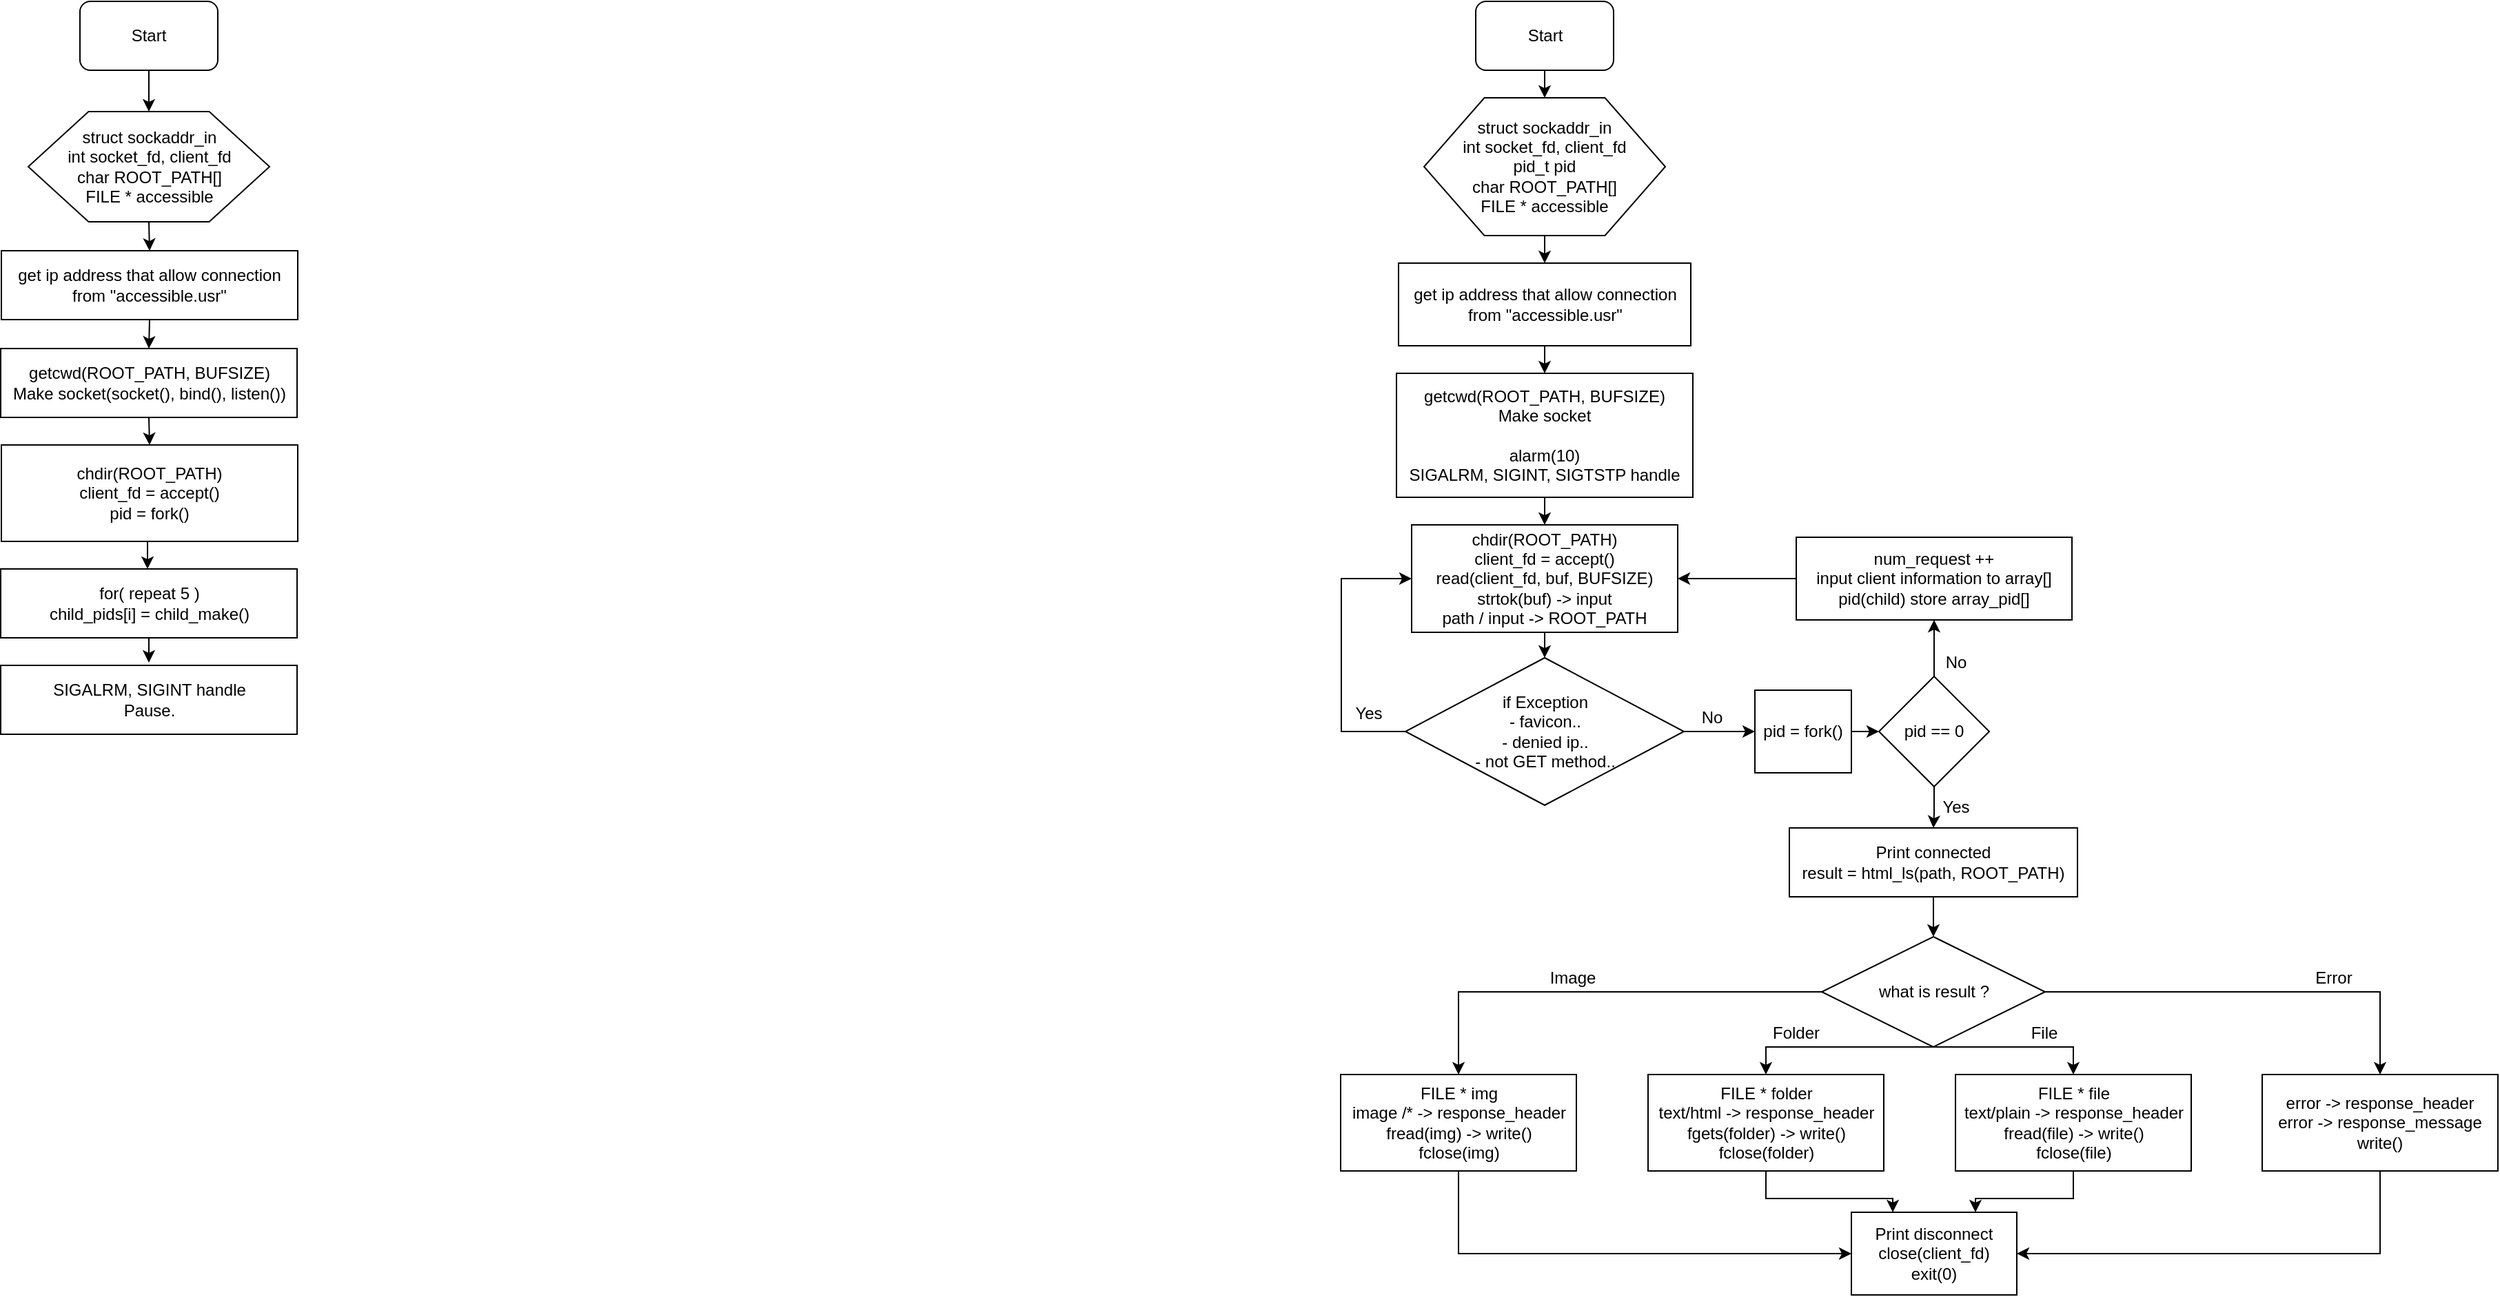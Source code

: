 <mxfile version="10.6.9" type="device"><diagram id="ySqK_PCgRfJZwXd0ZLWy" name="Page-1"><mxGraphModel dx="752" dy="1075" grid="1" gridSize="10" guides="1" tooltips="1" connect="1" arrows="1" fold="1" page="1" pageScale="1" pageWidth="3300" pageHeight="4681" math="0" shadow="0"><root><mxCell id="0"/><mxCell id="1" parent="0"/><mxCell id="ys9wjR24iUIvzDLq7uwX-43" style="edgeStyle=orthogonalEdgeStyle;rounded=0;orthogonalLoop=1;jettySize=auto;html=1;exitX=0.5;exitY=1;exitDx=0;exitDy=0;entryX=0.5;entryY=0;entryDx=0;entryDy=0;" parent="1" source="ys9wjR24iUIvzDLq7uwX-1" target="ys9wjR24iUIvzDLq7uwX-4" edge="1"><mxGeometry relative="1" as="geometry"/></mxCell><mxCell id="ys9wjR24iUIvzDLq7uwX-1" value="Start&lt;br&gt;" style="rounded=1;whiteSpace=wrap;html=1;" parent="1" vertex="1"><mxGeometry x="275" y="60" width="100" height="50" as="geometry"/></mxCell><mxCell id="ELTkBMlIexuD2STtc9UU-3" style="edgeStyle=orthogonalEdgeStyle;rounded=0;orthogonalLoop=1;jettySize=auto;html=1;exitX=0.5;exitY=1;exitDx=0;exitDy=0;entryX=0.5;entryY=0;entryDx=0;entryDy=0;" edge="1" parent="1" source="ys9wjR24iUIvzDLq7uwX-4" target="ELTkBMlIexuD2STtc9UU-1"><mxGeometry relative="1" as="geometry"/></mxCell><mxCell id="ys9wjR24iUIvzDLq7uwX-4" value="struct sockaddr_in&lt;br&gt;int socket_fd, client_fd&lt;br&gt;char ROOT_PATH[]&lt;br&gt;FILE * accessible&lt;br&gt;" style="shape=hexagon;perimeter=hexagonPerimeter2;whiteSpace=wrap;html=1;" parent="1" vertex="1"><mxGeometry x="237.5" y="140" width="175" height="80" as="geometry"/></mxCell><mxCell id="ys9wjR24iUIvzDLq7uwX-45" style="edgeStyle=orthogonalEdgeStyle;rounded=0;orthogonalLoop=1;jettySize=auto;html=1;exitX=0.5;exitY=1;exitDx=0;exitDy=0;entryX=0.5;entryY=0;entryDx=0;entryDy=0;" parent="1" source="ys9wjR24iUIvzDLq7uwX-5" target="ys9wjR24iUIvzDLq7uwX-20" edge="1"><mxGeometry relative="1" as="geometry"/></mxCell><mxCell id="ys9wjR24iUIvzDLq7uwX-5" value="getcwd(ROOT_PATH, BUFSIZE)&lt;br&gt;Make socket(socket(), bind(), listen())&lt;br&gt;" style="rounded=0;whiteSpace=wrap;html=1;" parent="1" vertex="1"><mxGeometry x="217.5" y="312" width="215" height="50" as="geometry"/></mxCell><mxCell id="ys9wjR24iUIvzDLq7uwX-46" style="edgeStyle=orthogonalEdgeStyle;rounded=0;orthogonalLoop=1;jettySize=auto;html=1;exitX=0.5;exitY=1;exitDx=0;exitDy=0;entryX=0.5;entryY=0;entryDx=0;entryDy=0;" parent="1" source="ys9wjR24iUIvzDLq7uwX-20" edge="1"><mxGeometry relative="1" as="geometry"><mxPoint x="324" y="472" as="targetPoint"/></mxGeometry></mxCell><mxCell id="ys9wjR24iUIvzDLq7uwX-20" value="chdir(ROOT_PATH)&lt;br&gt;client_fd = accept()&lt;br&gt;pid = fork()&lt;br&gt;" style="rounded=0;whiteSpace=wrap;html=1;" parent="1" vertex="1"><mxGeometry x="218" y="382" width="215" height="70" as="geometry"/></mxCell><mxCell id="ys9wjR24iUIvzDLq7uwX-40" style="edgeStyle=orthogonalEdgeStyle;rounded=0;orthogonalLoop=1;jettySize=auto;html=1;exitX=0.5;exitY=1;exitDx=0;exitDy=0;entryX=0.5;entryY=0;entryDx=0;entryDy=0;" parent="1" source="ys9wjR24iUIvzDLq7uwX-24" target="ys9wjR24iUIvzDLq7uwX-28" edge="1"><mxGeometry relative="1" as="geometry"/></mxCell><mxCell id="ys9wjR24iUIvzDLq7uwX-24" value="Print connected&lt;br&gt;result = html_ls(path, ROOT_PATH)&lt;br&gt;" style="rounded=0;whiteSpace=wrap;html=1;" parent="1" vertex="1"><mxGeometry x="1515" y="660" width="209" height="50" as="geometry"/></mxCell><mxCell id="ys9wjR24iUIvzDLq7uwX-36" style="edgeStyle=orthogonalEdgeStyle;rounded=0;orthogonalLoop=1;jettySize=auto;html=1;exitX=1;exitY=0.5;exitDx=0;exitDy=0;entryX=0.5;entryY=0;entryDx=0;entryDy=0;" parent="1" source="ys9wjR24iUIvzDLq7uwX-28" target="ys9wjR24iUIvzDLq7uwX-35" edge="1"><mxGeometry relative="1" as="geometry"/></mxCell><mxCell id="ys9wjR24iUIvzDLq7uwX-37" style="edgeStyle=orthogonalEdgeStyle;rounded=0;orthogonalLoop=1;jettySize=auto;html=1;exitX=0.5;exitY=1;exitDx=0;exitDy=0;entryX=0.5;entryY=0;entryDx=0;entryDy=0;" parent="1" source="ys9wjR24iUIvzDLq7uwX-28" target="ys9wjR24iUIvzDLq7uwX-34" edge="1"><mxGeometry relative="1" as="geometry"><Array as="points"><mxPoint x="1721" y="819"/></Array></mxGeometry></mxCell><mxCell id="ys9wjR24iUIvzDLq7uwX-38" style="edgeStyle=orthogonalEdgeStyle;rounded=0;orthogonalLoop=1;jettySize=auto;html=1;exitX=0.5;exitY=1;exitDx=0;exitDy=0;entryX=0.5;entryY=0;entryDx=0;entryDy=0;" parent="1" source="ys9wjR24iUIvzDLq7uwX-28" target="ys9wjR24iUIvzDLq7uwX-33" edge="1"><mxGeometry relative="1" as="geometry"><Array as="points"><mxPoint x="1498" y="819"/></Array></mxGeometry></mxCell><mxCell id="ys9wjR24iUIvzDLq7uwX-39" style="edgeStyle=orthogonalEdgeStyle;rounded=0;orthogonalLoop=1;jettySize=auto;html=1;exitX=0;exitY=0.5;exitDx=0;exitDy=0;entryX=0.5;entryY=0;entryDx=0;entryDy=0;" parent="1" source="ys9wjR24iUIvzDLq7uwX-28" target="ys9wjR24iUIvzDLq7uwX-29" edge="1"><mxGeometry relative="1" as="geometry"/></mxCell><mxCell id="ys9wjR24iUIvzDLq7uwX-28" value="what is result ?" style="rhombus;whiteSpace=wrap;html=1;" parent="1" vertex="1"><mxGeometry x="1538.5" y="739" width="162" height="80" as="geometry"/></mxCell><mxCell id="ys9wjR24iUIvzDLq7uwX-52" style="edgeStyle=orthogonalEdgeStyle;rounded=0;orthogonalLoop=1;jettySize=auto;html=1;exitX=0.5;exitY=1;exitDx=0;exitDy=0;entryX=0;entryY=0.5;entryDx=0;entryDy=0;" parent="1" source="ys9wjR24iUIvzDLq7uwX-29" target="ys9wjR24iUIvzDLq7uwX-47" edge="1"><mxGeometry relative="1" as="geometry"/></mxCell><mxCell id="ys9wjR24iUIvzDLq7uwX-29" value="FILE * img&lt;br&gt;image /* -&amp;gt; response_header&lt;br&gt;fread(img) -&amp;gt; write()&lt;br&gt;fclose(img)&lt;br&gt;" style="rounded=0;whiteSpace=wrap;html=1;" parent="1" vertex="1"><mxGeometry x="1189.5" y="839" width="171" height="70" as="geometry"/></mxCell><mxCell id="ys9wjR24iUIvzDLq7uwX-49" style="edgeStyle=orthogonalEdgeStyle;rounded=0;orthogonalLoop=1;jettySize=auto;html=1;exitX=0.5;exitY=1;exitDx=0;exitDy=0;entryX=0.25;entryY=0;entryDx=0;entryDy=0;" parent="1" source="ys9wjR24iUIvzDLq7uwX-33" target="ys9wjR24iUIvzDLq7uwX-47" edge="1"><mxGeometry relative="1" as="geometry"/></mxCell><mxCell id="ys9wjR24iUIvzDLq7uwX-33" value="FILE * folder&lt;br&gt;text/html -&amp;gt; response_header&lt;br&gt;fgets(folder) -&amp;gt; write()&lt;br&gt;fclose(folder)&lt;br&gt;" style="rounded=0;whiteSpace=wrap;html=1;" parent="1" vertex="1"><mxGeometry x="1412.5" y="839" width="171" height="70" as="geometry"/></mxCell><mxCell id="ys9wjR24iUIvzDLq7uwX-50" style="edgeStyle=orthogonalEdgeStyle;rounded=0;orthogonalLoop=1;jettySize=auto;html=1;exitX=0.5;exitY=1;exitDx=0;exitDy=0;entryX=0.75;entryY=0;entryDx=0;entryDy=0;" parent="1" source="ys9wjR24iUIvzDLq7uwX-34" target="ys9wjR24iUIvzDLq7uwX-47" edge="1"><mxGeometry relative="1" as="geometry"/></mxCell><mxCell id="ys9wjR24iUIvzDLq7uwX-34" value="FILE * file&lt;br&gt;text/plain -&amp;gt; response_header&lt;br&gt;fread(file) -&amp;gt; write()&lt;br&gt;fclose(file)&lt;br&gt;" style="rounded=0;whiteSpace=wrap;html=1;" parent="1" vertex="1"><mxGeometry x="1635.5" y="839" width="171" height="70" as="geometry"/></mxCell><mxCell id="ys9wjR24iUIvzDLq7uwX-51" style="edgeStyle=orthogonalEdgeStyle;rounded=0;orthogonalLoop=1;jettySize=auto;html=1;exitX=0.5;exitY=1;exitDx=0;exitDy=0;entryX=1;entryY=0.5;entryDx=0;entryDy=0;" parent="1" source="ys9wjR24iUIvzDLq7uwX-35" target="ys9wjR24iUIvzDLq7uwX-47" edge="1"><mxGeometry relative="1" as="geometry"/></mxCell><mxCell id="ys9wjR24iUIvzDLq7uwX-35" value="error -&amp;gt; response_header&lt;br&gt;error -&amp;gt; response_message&lt;br&gt;write()&lt;br&gt;" style="rounded=0;whiteSpace=wrap;html=1;" parent="1" vertex="1"><mxGeometry x="1858" y="839" width="171" height="70" as="geometry"/></mxCell><mxCell id="ys9wjR24iUIvzDLq7uwX-47" value="Print disconnect&lt;br&gt;close(client_fd)&lt;br&gt;exit(0)&lt;br&gt;" style="rounded=0;whiteSpace=wrap;html=1;" parent="1" vertex="1"><mxGeometry x="1560" y="939" width="120" height="60" as="geometry"/></mxCell><mxCell id="pW9i3_yymjbpZlh_b58y-1" style="edgeStyle=orthogonalEdgeStyle;rounded=0;orthogonalLoop=1;jettySize=auto;html=1;exitX=0.5;exitY=1;exitDx=0;exitDy=0;entryX=0.5;entryY=0;entryDx=0;entryDy=0;" parent="1" source="pW9i3_yymjbpZlh_b58y-2" target="pW9i3_yymjbpZlh_b58y-4" edge="1"><mxGeometry relative="1" as="geometry"/></mxCell><mxCell id="pW9i3_yymjbpZlh_b58y-2" value="Start&lt;br&gt;" style="rounded=1;whiteSpace=wrap;html=1;" parent="1" vertex="1"><mxGeometry x="1287.5" y="60" width="100" height="50" as="geometry"/></mxCell><mxCell id="pW9i3_yymjbpZlh_b58y-48" style="edgeStyle=orthogonalEdgeStyle;rounded=0;orthogonalLoop=1;jettySize=auto;html=1;exitX=0.5;exitY=1;exitDx=0;exitDy=0;entryX=0.5;entryY=0;entryDx=0;entryDy=0;" parent="1" source="pW9i3_yymjbpZlh_b58y-4" target="pW9i3_yymjbpZlh_b58y-5" edge="1"><mxGeometry relative="1" as="geometry"/></mxCell><mxCell id="pW9i3_yymjbpZlh_b58y-4" value="struct sockaddr_in&lt;br&gt;int socket_fd, client_fd&lt;br&gt;pid_t pid&lt;br&gt;char ROOT_PATH[]&lt;br&gt;FILE * accessible&lt;br&gt;" style="shape=hexagon;perimeter=hexagonPerimeter2;whiteSpace=wrap;html=1;" parent="1" vertex="1"><mxGeometry x="1250" y="130" width="175" height="100" as="geometry"/></mxCell><mxCell id="pW9i3_yymjbpZlh_b58y-47" style="edgeStyle=orthogonalEdgeStyle;rounded=0;orthogonalLoop=1;jettySize=auto;html=1;exitX=0.5;exitY=1;exitDx=0;exitDy=0;entryX=0.5;entryY=0;entryDx=0;entryDy=0;" parent="1" source="pW9i3_yymjbpZlh_b58y-5" target="pW9i3_yymjbpZlh_b58y-6" edge="1"><mxGeometry relative="1" as="geometry"/></mxCell><mxCell id="pW9i3_yymjbpZlh_b58y-5" value="get ip address that allow connection&lt;br&gt;from &quot;accessible.usr&quot;&lt;br&gt;" style="rounded=0;whiteSpace=wrap;html=1;" parent="1" vertex="1"><mxGeometry x="1231.5" y="250" width="212" height="60" as="geometry"/></mxCell><mxCell id="pW9i3_yymjbpZlh_b58y-46" style="edgeStyle=orthogonalEdgeStyle;rounded=0;orthogonalLoop=1;jettySize=auto;html=1;exitX=0.5;exitY=1;exitDx=0;exitDy=0;entryX=0.5;entryY=0;entryDx=0;entryDy=0;" parent="1" source="pW9i3_yymjbpZlh_b58y-6" target="pW9i3_yymjbpZlh_b58y-8" edge="1"><mxGeometry relative="1" as="geometry"/></mxCell><mxCell id="pW9i3_yymjbpZlh_b58y-6" value="getcwd(ROOT_PATH, BUFSIZE)&lt;br&gt;Make socket&lt;br&gt;&lt;br&gt;alarm(10)&lt;br&gt;SIGALRM, SIGINT, SIGTSTP handle&lt;br&gt;" style="rounded=0;whiteSpace=wrap;html=1;" parent="1" vertex="1"><mxGeometry x="1230" y="330" width="215" height="90" as="geometry"/></mxCell><mxCell id="pW9i3_yymjbpZlh_b58y-33" style="edgeStyle=orthogonalEdgeStyle;rounded=0;orthogonalLoop=1;jettySize=auto;html=1;exitX=0.5;exitY=1;exitDx=0;exitDy=0;entryX=0.5;entryY=0;entryDx=0;entryDy=0;" parent="1" source="pW9i3_yymjbpZlh_b58y-8" target="pW9i3_yymjbpZlh_b58y-9" edge="1"><mxGeometry relative="1" as="geometry"/></mxCell><mxCell id="pW9i3_yymjbpZlh_b58y-8" value="chdir(ROOT_PATH)&lt;br&gt;client_fd = accept()&lt;br&gt;read(client_fd, buf, BUFSIZE)&lt;br&gt;strtok(buf) -&amp;gt; input&lt;br&gt;path / input -&amp;gt; ROOT_PATH&lt;br&gt;" style="rounded=0;whiteSpace=wrap;html=1;" parent="1" vertex="1"><mxGeometry x="1241" y="440" width="193" height="78" as="geometry"/></mxCell><mxCell id="pW9i3_yymjbpZlh_b58y-13" style="edgeStyle=orthogonalEdgeStyle;rounded=0;orthogonalLoop=1;jettySize=auto;html=1;exitX=1;exitY=0.5;exitDx=0;exitDy=0;entryX=0;entryY=0.5;entryDx=0;entryDy=0;" parent="1" source="pW9i3_yymjbpZlh_b58y-9" target="pW9i3_yymjbpZlh_b58y-11" edge="1"><mxGeometry relative="1" as="geometry"/></mxCell><mxCell id="pW9i3_yymjbpZlh_b58y-34" style="edgeStyle=orthogonalEdgeStyle;rounded=0;orthogonalLoop=1;jettySize=auto;html=1;exitX=0;exitY=0.5;exitDx=0;exitDy=0;entryX=0;entryY=0.5;entryDx=0;entryDy=0;" parent="1" source="pW9i3_yymjbpZlh_b58y-9" target="pW9i3_yymjbpZlh_b58y-8" edge="1"><mxGeometry relative="1" as="geometry"><Array as="points"><mxPoint x="1190" y="590"/><mxPoint x="1190" y="479"/></Array></mxGeometry></mxCell><mxCell id="pW9i3_yymjbpZlh_b58y-9" value="if Exception&lt;br&gt;- favicon..&lt;br&gt;- denied ip..&lt;br&gt;- not GET method..&lt;br&gt;" style="rhombus;whiteSpace=wrap;html=1;" parent="1" vertex="1"><mxGeometry x="1236.5" y="536.5" width="202" height="107" as="geometry"/></mxCell><mxCell id="pW9i3_yymjbpZlh_b58y-44" style="edgeStyle=orthogonalEdgeStyle;rounded=0;orthogonalLoop=1;jettySize=auto;html=1;exitX=1;exitY=0.5;exitDx=0;exitDy=0;entryX=0;entryY=0.5;entryDx=0;entryDy=0;" parent="1" source="pW9i3_yymjbpZlh_b58y-11" target="pW9i3_yymjbpZlh_b58y-35" edge="1"><mxGeometry relative="1" as="geometry"/></mxCell><mxCell id="pW9i3_yymjbpZlh_b58y-11" value="pid = fork()" style="rounded=0;whiteSpace=wrap;html=1;" parent="1" vertex="1"><mxGeometry x="1490" y="560" width="70" height="60" as="geometry"/></mxCell><mxCell id="pW9i3_yymjbpZlh_b58y-14" value="Image" style="text;html=1;strokeColor=none;fillColor=none;align=center;verticalAlign=middle;whiteSpace=wrap;rounded=0;" parent="1" vertex="1"><mxGeometry x="1337.5" y="759" width="40" height="20" as="geometry"/></mxCell><mxCell id="pW9i3_yymjbpZlh_b58y-27" value="No" style="text;html=1;strokeColor=none;fillColor=none;align=center;verticalAlign=middle;whiteSpace=wrap;rounded=0;" parent="1" vertex="1"><mxGeometry x="1615.5" y="530" width="40" height="20" as="geometry"/></mxCell><mxCell id="pW9i3_yymjbpZlh_b58y-28" value="No" style="text;html=1;strokeColor=none;fillColor=none;align=center;verticalAlign=middle;whiteSpace=wrap;rounded=0;" parent="1" vertex="1"><mxGeometry x="1438.5" y="570" width="40" height="20" as="geometry"/></mxCell><mxCell id="pW9i3_yymjbpZlh_b58y-30" value="Yes" style="text;html=1;strokeColor=none;fillColor=none;align=center;verticalAlign=middle;whiteSpace=wrap;rounded=0;" parent="1" vertex="1"><mxGeometry x="1615.5" y="635" width="40" height="20" as="geometry"/></mxCell><mxCell id="pW9i3_yymjbpZlh_b58y-31" value="Yes" style="text;html=1;strokeColor=none;fillColor=none;align=center;verticalAlign=middle;whiteSpace=wrap;rounded=0;" parent="1" vertex="1"><mxGeometry x="1190" y="566.5" width="40" height="20" as="geometry"/></mxCell><mxCell id="pW9i3_yymjbpZlh_b58y-37" style="edgeStyle=orthogonalEdgeStyle;rounded=0;orthogonalLoop=1;jettySize=auto;html=1;exitX=0.5;exitY=0;exitDx=0;exitDy=0;entryX=0.5;entryY=1;entryDx=0;entryDy=0;" parent="1" source="pW9i3_yymjbpZlh_b58y-35" target="pW9i3_yymjbpZlh_b58y-36" edge="1"><mxGeometry relative="1" as="geometry"/></mxCell><mxCell id="pW9i3_yymjbpZlh_b58y-40" style="edgeStyle=orthogonalEdgeStyle;rounded=0;orthogonalLoop=1;jettySize=auto;html=1;entryX=0.5;entryY=0;entryDx=0;entryDy=0;" parent="1" source="pW9i3_yymjbpZlh_b58y-35" target="ys9wjR24iUIvzDLq7uwX-24" edge="1"><mxGeometry relative="1" as="geometry"/></mxCell><mxCell id="pW9i3_yymjbpZlh_b58y-35" value="pid == 0" style="rhombus;whiteSpace=wrap;html=1;" parent="1" vertex="1"><mxGeometry x="1580" y="550" width="80" height="80" as="geometry"/></mxCell><mxCell id="pW9i3_yymjbpZlh_b58y-45" style="edgeStyle=orthogonalEdgeStyle;rounded=0;orthogonalLoop=1;jettySize=auto;html=1;exitX=0;exitY=0.5;exitDx=0;exitDy=0;entryX=1;entryY=0.5;entryDx=0;entryDy=0;" parent="1" source="pW9i3_yymjbpZlh_b58y-36" target="pW9i3_yymjbpZlh_b58y-8" edge="1"><mxGeometry relative="1" as="geometry"/></mxCell><mxCell id="pW9i3_yymjbpZlh_b58y-36" value="num_request ++&lt;br&gt;input client information to array[]&lt;br&gt;pid(child) store array_pid[]&lt;br&gt;" style="rounded=0;whiteSpace=wrap;html=1;" parent="1" vertex="1"><mxGeometry x="1520" y="449" width="200" height="60" as="geometry"/></mxCell><mxCell id="pW9i3_yymjbpZlh_b58y-41" value="Folder" style="text;html=1;strokeColor=none;fillColor=none;align=center;verticalAlign=middle;whiteSpace=wrap;rounded=0;" parent="1" vertex="1"><mxGeometry x="1500" y="799" width="40" height="20" as="geometry"/></mxCell><mxCell id="pW9i3_yymjbpZlh_b58y-42" value="File" style="text;html=1;strokeColor=none;fillColor=none;align=center;verticalAlign=middle;whiteSpace=wrap;rounded=0;" parent="1" vertex="1"><mxGeometry x="1680" y="799" width="40" height="20" as="geometry"/></mxCell><mxCell id="pW9i3_yymjbpZlh_b58y-43" value="Error" style="text;html=1;strokeColor=none;fillColor=none;align=center;verticalAlign=middle;whiteSpace=wrap;rounded=0;" parent="1" vertex="1"><mxGeometry x="1890" y="759" width="40" height="20" as="geometry"/></mxCell><mxCell id="ELTkBMlIexuD2STtc9UU-4" style="edgeStyle=orthogonalEdgeStyle;rounded=0;orthogonalLoop=1;jettySize=auto;html=1;exitX=0.5;exitY=1;exitDx=0;exitDy=0;entryX=0.5;entryY=0;entryDx=0;entryDy=0;" edge="1" parent="1" source="ELTkBMlIexuD2STtc9UU-1" target="ys9wjR24iUIvzDLq7uwX-5"><mxGeometry relative="1" as="geometry"/></mxCell><mxCell id="ELTkBMlIexuD2STtc9UU-1" value="get ip address that allow connection&lt;br&gt;from &quot;accessible.usr&quot;&lt;br&gt;" style="rounded=0;whiteSpace=wrap;html=1;" vertex="1" parent="1"><mxGeometry x="218" y="241" width="215" height="50" as="geometry"/></mxCell><mxCell id="ELTkBMlIexuD2STtc9UU-6" style="edgeStyle=orthogonalEdgeStyle;rounded=0;orthogonalLoop=1;jettySize=auto;html=1;exitX=0.5;exitY=1;exitDx=0;exitDy=0;" edge="1" parent="1" source="ELTkBMlIexuD2STtc9UU-2"><mxGeometry relative="1" as="geometry"><mxPoint x="325" y="540" as="targetPoint"/></mxGeometry></mxCell><mxCell id="ELTkBMlIexuD2STtc9UU-2" value="for( repeat 5 )&lt;br&gt;child_pids[i] = child_make()" style="rounded=0;whiteSpace=wrap;html=1;" vertex="1" parent="1"><mxGeometry x="217.5" y="472" width="215" height="50" as="geometry"/></mxCell><mxCell id="ELTkBMlIexuD2STtc9UU-5" value="SIGALRM, SIGINT handle&lt;br&gt;Pause.&lt;br&gt;" style="rounded=0;whiteSpace=wrap;html=1;" vertex="1" parent="1"><mxGeometry x="217.5" y="542" width="215" height="50" as="geometry"/></mxCell></root></mxGraphModel></diagram></mxfile>